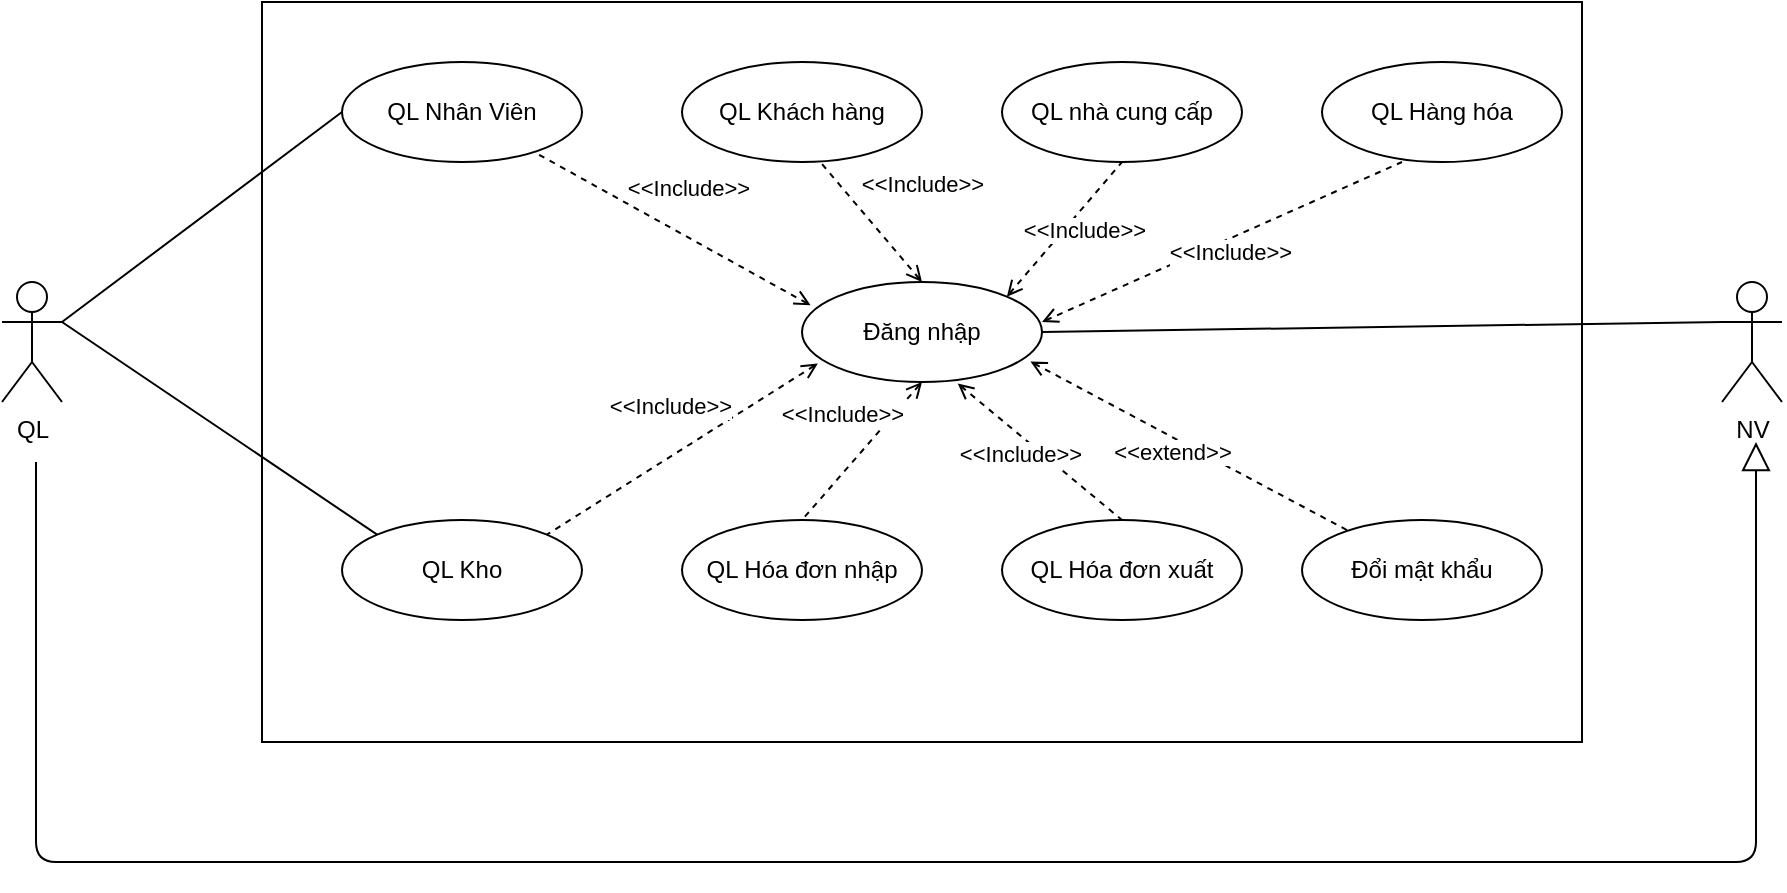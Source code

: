 <mxfile version="13.9.2" type="device"><diagram id="i1SAu-TnGb8xRmexLqMN" name="Page-1"><mxGraphModel dx="1249" dy="643" grid="1" gridSize="10" guides="1" tooltips="1" connect="1" arrows="1" fold="1" page="1" pageScale="1" pageWidth="1169" pageHeight="827" math="0" shadow="0"><root><mxCell id="0"/><mxCell id="1" parent="0"/><mxCell id="m8LM4rEmMVdkf6lu0ZhH-1" value="" style="rounded=0;whiteSpace=wrap;html=1;" parent="1" vertex="1"><mxGeometry x="190" y="130" width="660" height="370" as="geometry"/></mxCell><mxCell id="m8LM4rEmMVdkf6lu0ZhH-2" value="Đăng nhập" style="ellipse;whiteSpace=wrap;html=1;" parent="1" vertex="1"><mxGeometry x="460" y="270" width="120" height="50" as="geometry"/></mxCell><mxCell id="m8LM4rEmMVdkf6lu0ZhH-3" value="QL&lt;br&gt;" style="shape=umlActor;verticalLabelPosition=bottom;verticalAlign=top;html=1;outlineConnect=0;" parent="1" vertex="1"><mxGeometry x="60" y="270" width="30" height="60" as="geometry"/></mxCell><mxCell id="m8LM4rEmMVdkf6lu0ZhH-5" value="NV" style="shape=umlActor;verticalLabelPosition=bottom;verticalAlign=top;html=1;outlineConnect=0;" parent="1" vertex="1"><mxGeometry x="920" y="270" width="30" height="60" as="geometry"/></mxCell><mxCell id="m8LM4rEmMVdkf6lu0ZhH-10" value="QL Hàng hóa" style="ellipse;whiteSpace=wrap;html=1;" parent="1" vertex="1"><mxGeometry x="720" y="160" width="120" height="50" as="geometry"/></mxCell><mxCell id="m8LM4rEmMVdkf6lu0ZhH-11" value="QL Hóa đơn xuất" style="ellipse;whiteSpace=wrap;html=1;" parent="1" vertex="1"><mxGeometry x="560" y="389" width="120" height="50" as="geometry"/></mxCell><mxCell id="m8LM4rEmMVdkf6lu0ZhH-12" value="QL Hóa đơn nhập" style="ellipse;whiteSpace=wrap;html=1;" parent="1" vertex="1"><mxGeometry x="400" y="389" width="120" height="50" as="geometry"/></mxCell><mxCell id="m8LM4rEmMVdkf6lu0ZhH-13" value="QL Kho" style="ellipse;whiteSpace=wrap;html=1;" parent="1" vertex="1"><mxGeometry x="230" y="389" width="120" height="50" as="geometry"/></mxCell><mxCell id="m8LM4rEmMVdkf6lu0ZhH-14" value="QL nhà cung cấp" style="ellipse;whiteSpace=wrap;html=1;" parent="1" vertex="1"><mxGeometry x="560" y="160" width="120" height="50" as="geometry"/></mxCell><mxCell id="m8LM4rEmMVdkf6lu0ZhH-15" value="QL Khách hàng" style="ellipse;whiteSpace=wrap;html=1;" parent="1" vertex="1"><mxGeometry x="400" y="160" width="120" height="50" as="geometry"/></mxCell><mxCell id="m8LM4rEmMVdkf6lu0ZhH-16" value="QL Nhân Viên&lt;br&gt;" style="ellipse;whiteSpace=wrap;html=1;" parent="1" vertex="1"><mxGeometry x="230" y="160" width="120" height="50" as="geometry"/></mxCell><mxCell id="m8LM4rEmMVdkf6lu0ZhH-17" value="Đổi mật khẩu" style="ellipse;whiteSpace=wrap;html=1;" parent="1" vertex="1"><mxGeometry x="710" y="389" width="120" height="50" as="geometry"/></mxCell><mxCell id="m8LM4rEmMVdkf6lu0ZhH-18" value="&amp;lt;&amp;lt;Include&amp;gt;&amp;gt;" style="html=1;verticalAlign=bottom;endArrow=none;dashed=1;endSize=8;exitX=0.036;exitY=0.233;exitDx=0;exitDy=0;exitPerimeter=0;endFill=0;startArrow=open;startFill=0;" parent="1" source="m8LM4rEmMVdkf6lu0ZhH-2" target="m8LM4rEmMVdkf6lu0ZhH-16" edge="1"><mxGeometry x="-0.02" y="-14" relative="1" as="geometry"><mxPoint x="360" y="270" as="sourcePoint"/><mxPoint x="280" y="270" as="targetPoint"/><mxPoint as="offset"/></mxGeometry></mxCell><mxCell id="m8LM4rEmMVdkf6lu0ZhH-19" value="&amp;lt;&amp;lt;Include&amp;gt;&amp;gt;" style="html=1;verticalAlign=bottom;endArrow=none;dashed=1;endSize=8;exitX=0.5;exitY=0;exitDx=0;exitDy=0;endFill=0;startArrow=open;startFill=0;" parent="1" source="m8LM4rEmMVdkf6lu0ZhH-2" edge="1"><mxGeometry x="-0.211" y="-26" relative="1" as="geometry"><mxPoint x="607.52" y="300" as="sourcePoint"/><mxPoint x="470.004" y="211.019" as="targetPoint"/><mxPoint as="offset"/></mxGeometry></mxCell><mxCell id="m8LM4rEmMVdkf6lu0ZhH-20" value="&amp;lt;&amp;lt;Include&amp;gt;&amp;gt;" style="html=1;verticalAlign=bottom;endArrow=none;dashed=1;endSize=8;exitX=1;exitY=0;exitDx=0;exitDy=0;endFill=0;startArrow=open;startFill=0;" parent="1" source="m8LM4rEmMVdkf6lu0ZhH-2" edge="1"><mxGeometry x="-0.02" y="-14" relative="1" as="geometry"><mxPoint x="757.52" y="298.98" as="sourcePoint"/><mxPoint x="620.004" y="209.999" as="targetPoint"/><mxPoint as="offset"/></mxGeometry></mxCell><mxCell id="m8LM4rEmMVdkf6lu0ZhH-21" value="&amp;lt;&amp;lt;Include&amp;gt;&amp;gt;" style="html=1;verticalAlign=bottom;endArrow=none;dashed=1;endSize=8;endFill=0;startArrow=open;startFill=0;" parent="1" edge="1"><mxGeometry x="-0.02" y="-14" relative="1" as="geometry"><mxPoint x="580" y="290" as="sourcePoint"/><mxPoint x="760" y="210" as="targetPoint"/><mxPoint as="offset"/></mxGeometry></mxCell><mxCell id="m8LM4rEmMVdkf6lu0ZhH-22" value="&amp;lt;&amp;lt;Include&amp;gt;&amp;gt;" style="html=1;verticalAlign=bottom;endArrow=none;dashed=1;endSize=8;entryX=1;entryY=0;entryDx=0;entryDy=0;exitX=0.066;exitY=0.815;exitDx=0;exitDy=0;exitPerimeter=0;endFill=0;startArrow=open;startFill=0;" parent="1" source="m8LM4rEmMVdkf6lu0ZhH-2" target="m8LM4rEmMVdkf6lu0ZhH-13" edge="1"><mxGeometry x="-0.02" y="-14" relative="1" as="geometry"><mxPoint x="500" y="335" as="sourcePoint"/><mxPoint x="362.484" y="246.019" as="targetPoint"/><mxPoint as="offset"/></mxGeometry></mxCell><mxCell id="m8LM4rEmMVdkf6lu0ZhH-23" value="&amp;lt;&amp;lt;Include&amp;gt;&amp;gt;" style="html=1;verticalAlign=bottom;endArrow=none;dashed=1;endSize=8;entryX=0.5;entryY=0;entryDx=0;entryDy=0;exitX=0.5;exitY=1;exitDx=0;exitDy=0;endFill=0;startArrow=open;startFill=0;" parent="1" source="m8LM4rEmMVdkf6lu0ZhH-2" target="m8LM4rEmMVdkf6lu0ZhH-12" edge="1"><mxGeometry x="-0.02" y="-14" relative="1" as="geometry"><mxPoint x="487.574" y="322.678" as="sourcePoint"/><mxPoint x="342.426" y="406.322" as="targetPoint"/><mxPoint as="offset"/></mxGeometry></mxCell><mxCell id="m8LM4rEmMVdkf6lu0ZhH-24" value="&amp;lt;&amp;lt;Include&amp;gt;&amp;gt;" style="html=1;verticalAlign=bottom;endArrow=none;dashed=1;endSize=8;entryX=0.5;entryY=0;entryDx=0;entryDy=0;exitX=0.649;exitY=1.015;exitDx=0;exitDy=0;exitPerimeter=0;endFill=0;startArrow=open;startFill=0;" parent="1" source="m8LM4rEmMVdkf6lu0ZhH-2" target="m8LM4rEmMVdkf6lu0ZhH-11" edge="1"><mxGeometry x="-0.02" y="-14" relative="1" as="geometry"><mxPoint x="497.574" y="332.678" as="sourcePoint"/><mxPoint x="352.426" y="416.322" as="targetPoint"/><mxPoint as="offset"/></mxGeometry></mxCell><mxCell id="m8LM4rEmMVdkf6lu0ZhH-25" value="&amp;lt;&amp;lt;extend&amp;gt;&amp;gt;" style="html=1;verticalAlign=bottom;endArrow=none;dashed=1;endSize=8;endFill=0;startArrow=open;startFill=0;exitX=0.952;exitY=0.796;exitDx=0;exitDy=0;exitPerimeter=0;" parent="1" source="m8LM4rEmMVdkf6lu0ZhH-2" target="m8LM4rEmMVdkf6lu0ZhH-17" edge="1"><mxGeometry x="-0.02" y="-14" relative="1" as="geometry"><mxPoint x="507.574" y="342.678" as="sourcePoint"/><mxPoint x="362.426" y="426.322" as="targetPoint"/><mxPoint as="offset"/></mxGeometry></mxCell><mxCell id="m8LM4rEmMVdkf6lu0ZhH-26" value="" style="endArrow=none;html=1;exitX=1;exitY=0.333;exitDx=0;exitDy=0;exitPerimeter=0;entryX=0;entryY=0.5;entryDx=0;entryDy=0;" parent="1" source="m8LM4rEmMVdkf6lu0ZhH-3" target="m8LM4rEmMVdkf6lu0ZhH-16" edge="1"><mxGeometry width="50" height="50" relative="1" as="geometry"><mxPoint x="120" y="340" as="sourcePoint"/><mxPoint x="170" y="290" as="targetPoint"/></mxGeometry></mxCell><mxCell id="m8LM4rEmMVdkf6lu0ZhH-27" value="" style="endArrow=none;html=1;exitX=1;exitY=0.333;exitDx=0;exitDy=0;exitPerimeter=0;entryX=0;entryY=0;entryDx=0;entryDy=0;" parent="1" source="m8LM4rEmMVdkf6lu0ZhH-3" target="m8LM4rEmMVdkf6lu0ZhH-13" edge="1"><mxGeometry width="50" height="50" relative="1" as="geometry"><mxPoint x="560" y="380" as="sourcePoint"/><mxPoint x="610" y="330" as="targetPoint"/></mxGeometry></mxCell><mxCell id="m8LM4rEmMVdkf6lu0ZhH-28" value="" style="endArrow=block;html=1;endFill=0;strokeWidth=1;endSize=12;" parent="1" edge="1"><mxGeometry width="50" height="50" relative="1" as="geometry"><mxPoint x="77" y="360" as="sourcePoint"/><mxPoint x="937" y="350" as="targetPoint"/><Array as="points"><mxPoint x="77" y="560"/><mxPoint x="937" y="560"/></Array></mxGeometry></mxCell><mxCell id="m8LM4rEmMVdkf6lu0ZhH-29" value="" style="endArrow=none;html=1;strokeWidth=1;entryX=0;entryY=0.333;entryDx=0;entryDy=0;entryPerimeter=0;exitX=1;exitY=0.5;exitDx=0;exitDy=0;" parent="1" source="m8LM4rEmMVdkf6lu0ZhH-2" target="m8LM4rEmMVdkf6lu0ZhH-5" edge="1"><mxGeometry width="50" height="50" relative="1" as="geometry"><mxPoint x="560" y="380" as="sourcePoint"/><mxPoint x="610" y="330" as="targetPoint"/></mxGeometry></mxCell></root></mxGraphModel></diagram></mxfile>